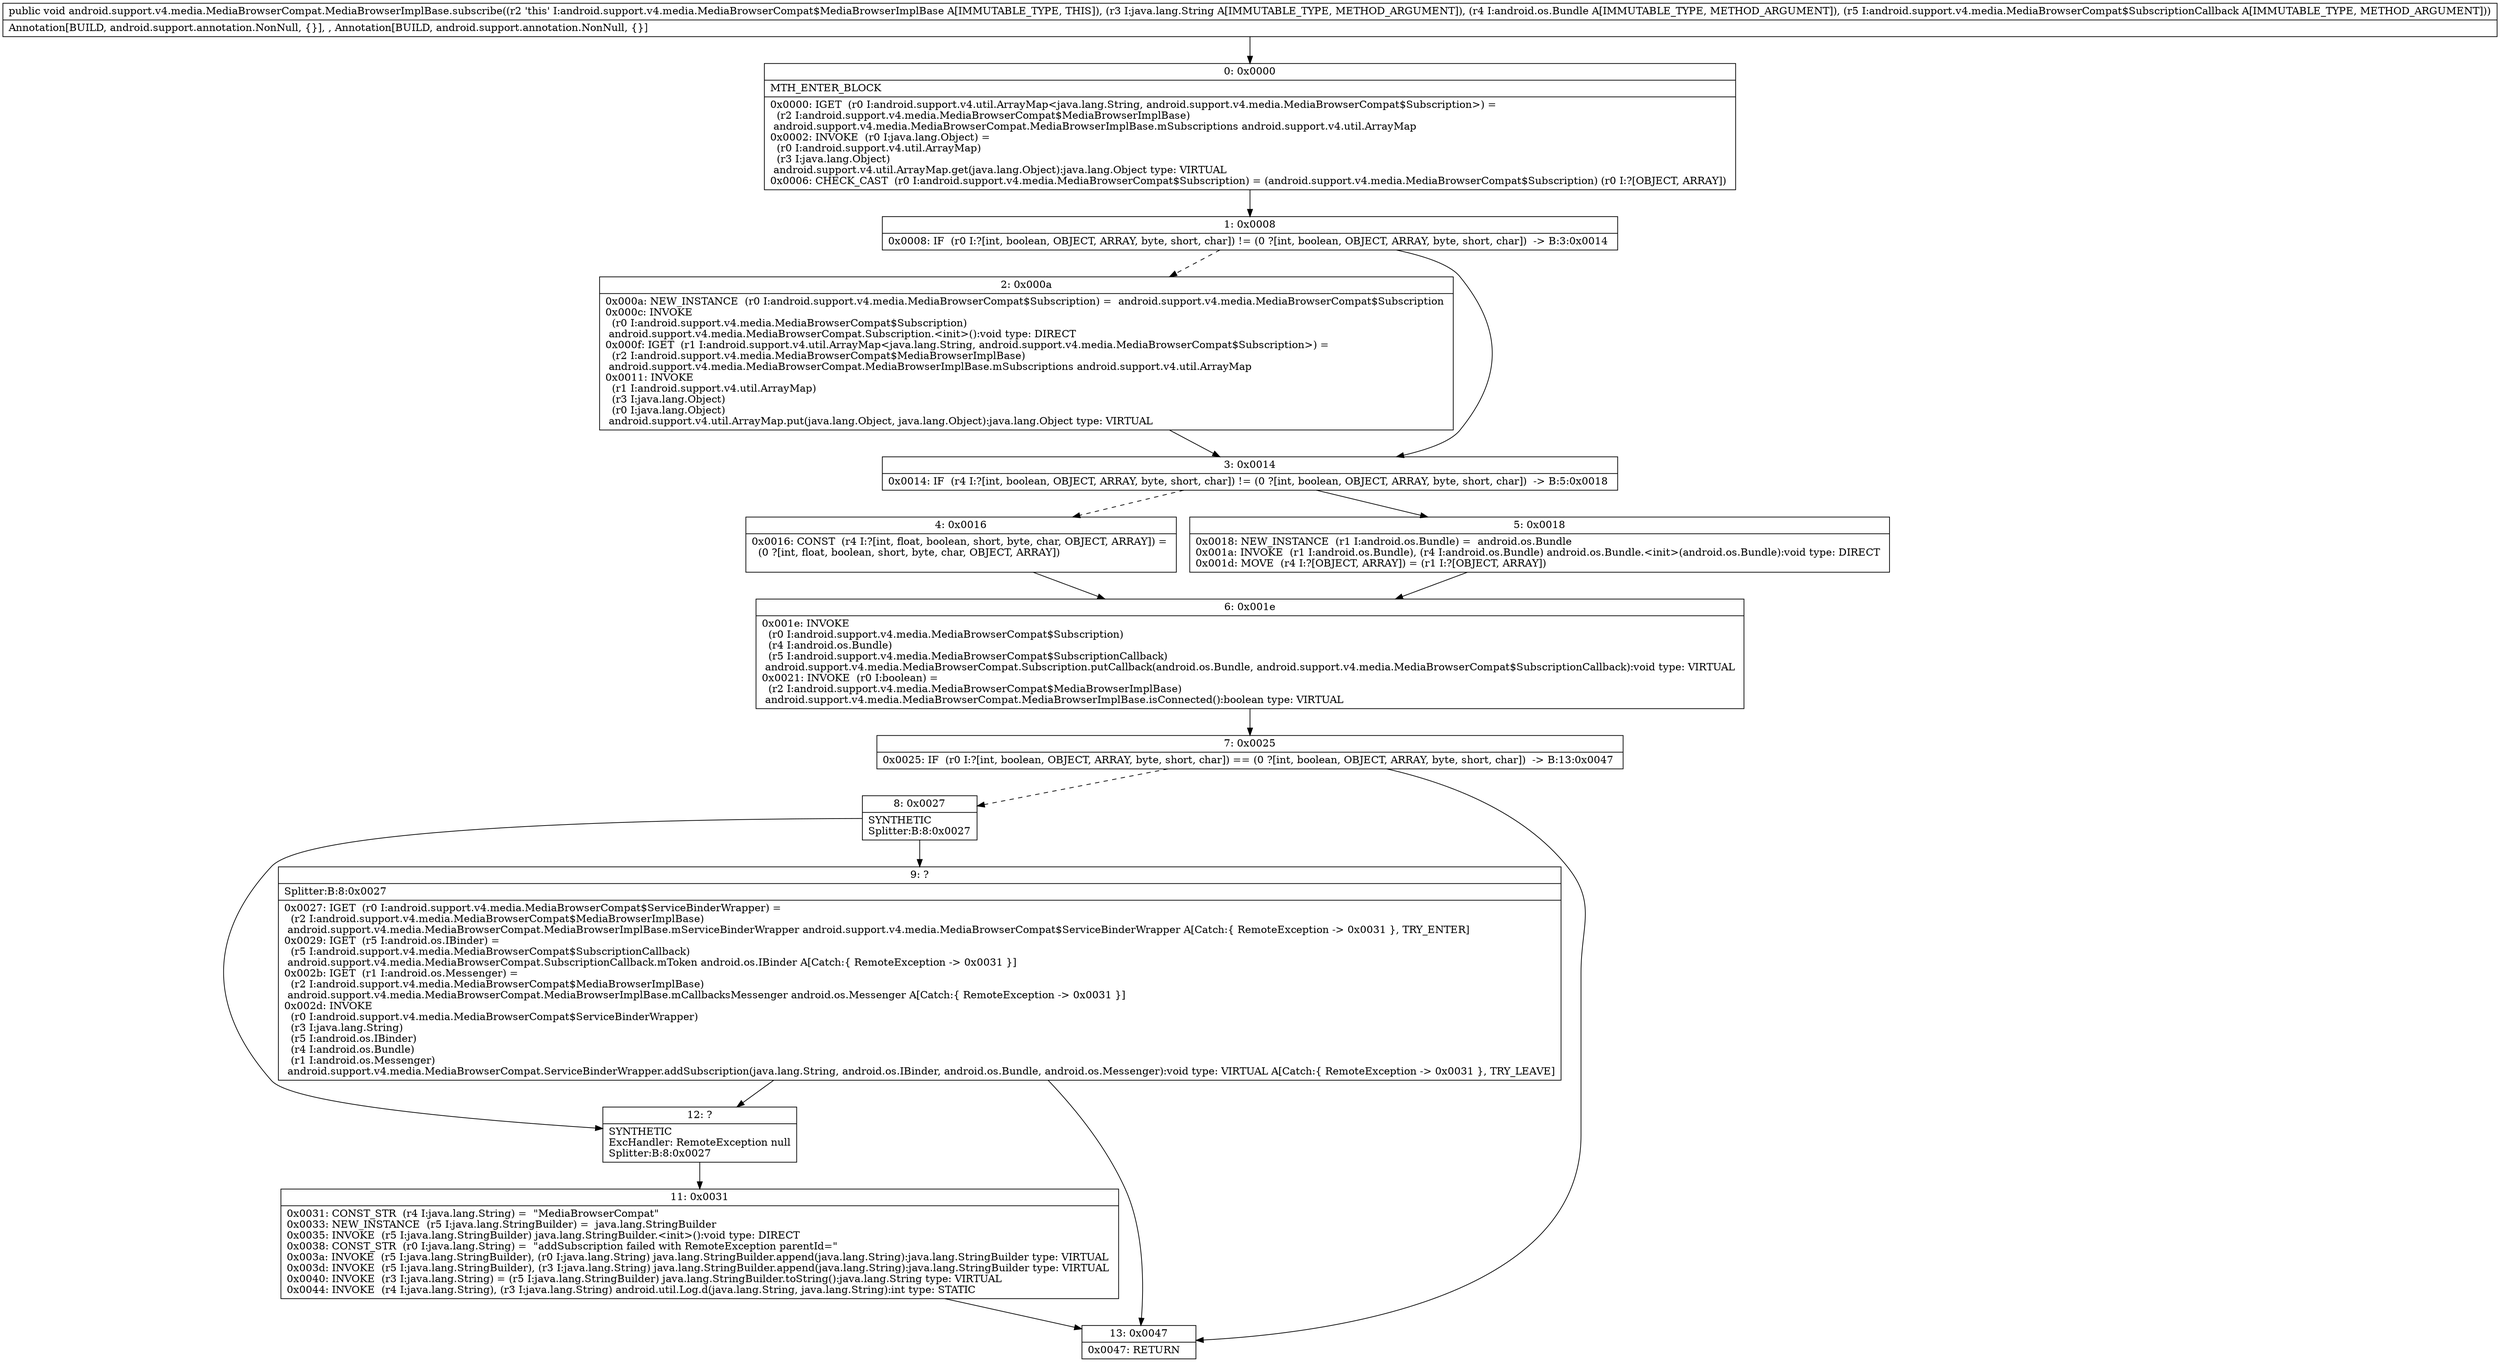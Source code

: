 digraph "CFG forandroid.support.v4.media.MediaBrowserCompat.MediaBrowserImplBase.subscribe(Ljava\/lang\/String;Landroid\/os\/Bundle;Landroid\/support\/v4\/media\/MediaBrowserCompat$SubscriptionCallback;)V" {
Node_0 [shape=record,label="{0\:\ 0x0000|MTH_ENTER_BLOCK\l|0x0000: IGET  (r0 I:android.support.v4.util.ArrayMap\<java.lang.String, android.support.v4.media.MediaBrowserCompat$Subscription\>) = \l  (r2 I:android.support.v4.media.MediaBrowserCompat$MediaBrowserImplBase)\l android.support.v4.media.MediaBrowserCompat.MediaBrowserImplBase.mSubscriptions android.support.v4.util.ArrayMap \l0x0002: INVOKE  (r0 I:java.lang.Object) = \l  (r0 I:android.support.v4.util.ArrayMap)\l  (r3 I:java.lang.Object)\l android.support.v4.util.ArrayMap.get(java.lang.Object):java.lang.Object type: VIRTUAL \l0x0006: CHECK_CAST  (r0 I:android.support.v4.media.MediaBrowserCompat$Subscription) = (android.support.v4.media.MediaBrowserCompat$Subscription) (r0 I:?[OBJECT, ARRAY]) \l}"];
Node_1 [shape=record,label="{1\:\ 0x0008|0x0008: IF  (r0 I:?[int, boolean, OBJECT, ARRAY, byte, short, char]) != (0 ?[int, boolean, OBJECT, ARRAY, byte, short, char])  \-\> B:3:0x0014 \l}"];
Node_2 [shape=record,label="{2\:\ 0x000a|0x000a: NEW_INSTANCE  (r0 I:android.support.v4.media.MediaBrowserCompat$Subscription) =  android.support.v4.media.MediaBrowserCompat$Subscription \l0x000c: INVOKE  \l  (r0 I:android.support.v4.media.MediaBrowserCompat$Subscription)\l android.support.v4.media.MediaBrowserCompat.Subscription.\<init\>():void type: DIRECT \l0x000f: IGET  (r1 I:android.support.v4.util.ArrayMap\<java.lang.String, android.support.v4.media.MediaBrowserCompat$Subscription\>) = \l  (r2 I:android.support.v4.media.MediaBrowserCompat$MediaBrowserImplBase)\l android.support.v4.media.MediaBrowserCompat.MediaBrowserImplBase.mSubscriptions android.support.v4.util.ArrayMap \l0x0011: INVOKE  \l  (r1 I:android.support.v4.util.ArrayMap)\l  (r3 I:java.lang.Object)\l  (r0 I:java.lang.Object)\l android.support.v4.util.ArrayMap.put(java.lang.Object, java.lang.Object):java.lang.Object type: VIRTUAL \l}"];
Node_3 [shape=record,label="{3\:\ 0x0014|0x0014: IF  (r4 I:?[int, boolean, OBJECT, ARRAY, byte, short, char]) != (0 ?[int, boolean, OBJECT, ARRAY, byte, short, char])  \-\> B:5:0x0018 \l}"];
Node_4 [shape=record,label="{4\:\ 0x0016|0x0016: CONST  (r4 I:?[int, float, boolean, short, byte, char, OBJECT, ARRAY]) = \l  (0 ?[int, float, boolean, short, byte, char, OBJECT, ARRAY])\l \l}"];
Node_5 [shape=record,label="{5\:\ 0x0018|0x0018: NEW_INSTANCE  (r1 I:android.os.Bundle) =  android.os.Bundle \l0x001a: INVOKE  (r1 I:android.os.Bundle), (r4 I:android.os.Bundle) android.os.Bundle.\<init\>(android.os.Bundle):void type: DIRECT \l0x001d: MOVE  (r4 I:?[OBJECT, ARRAY]) = (r1 I:?[OBJECT, ARRAY]) \l}"];
Node_6 [shape=record,label="{6\:\ 0x001e|0x001e: INVOKE  \l  (r0 I:android.support.v4.media.MediaBrowserCompat$Subscription)\l  (r4 I:android.os.Bundle)\l  (r5 I:android.support.v4.media.MediaBrowserCompat$SubscriptionCallback)\l android.support.v4.media.MediaBrowserCompat.Subscription.putCallback(android.os.Bundle, android.support.v4.media.MediaBrowserCompat$SubscriptionCallback):void type: VIRTUAL \l0x0021: INVOKE  (r0 I:boolean) = \l  (r2 I:android.support.v4.media.MediaBrowserCompat$MediaBrowserImplBase)\l android.support.v4.media.MediaBrowserCompat.MediaBrowserImplBase.isConnected():boolean type: VIRTUAL \l}"];
Node_7 [shape=record,label="{7\:\ 0x0025|0x0025: IF  (r0 I:?[int, boolean, OBJECT, ARRAY, byte, short, char]) == (0 ?[int, boolean, OBJECT, ARRAY, byte, short, char])  \-\> B:13:0x0047 \l}"];
Node_8 [shape=record,label="{8\:\ 0x0027|SYNTHETIC\lSplitter:B:8:0x0027\l}"];
Node_9 [shape=record,label="{9\:\ ?|Splitter:B:8:0x0027\l|0x0027: IGET  (r0 I:android.support.v4.media.MediaBrowserCompat$ServiceBinderWrapper) = \l  (r2 I:android.support.v4.media.MediaBrowserCompat$MediaBrowserImplBase)\l android.support.v4.media.MediaBrowserCompat.MediaBrowserImplBase.mServiceBinderWrapper android.support.v4.media.MediaBrowserCompat$ServiceBinderWrapper A[Catch:\{ RemoteException \-\> 0x0031 \}, TRY_ENTER]\l0x0029: IGET  (r5 I:android.os.IBinder) = \l  (r5 I:android.support.v4.media.MediaBrowserCompat$SubscriptionCallback)\l android.support.v4.media.MediaBrowserCompat.SubscriptionCallback.mToken android.os.IBinder A[Catch:\{ RemoteException \-\> 0x0031 \}]\l0x002b: IGET  (r1 I:android.os.Messenger) = \l  (r2 I:android.support.v4.media.MediaBrowserCompat$MediaBrowserImplBase)\l android.support.v4.media.MediaBrowserCompat.MediaBrowserImplBase.mCallbacksMessenger android.os.Messenger A[Catch:\{ RemoteException \-\> 0x0031 \}]\l0x002d: INVOKE  \l  (r0 I:android.support.v4.media.MediaBrowserCompat$ServiceBinderWrapper)\l  (r3 I:java.lang.String)\l  (r5 I:android.os.IBinder)\l  (r4 I:android.os.Bundle)\l  (r1 I:android.os.Messenger)\l android.support.v4.media.MediaBrowserCompat.ServiceBinderWrapper.addSubscription(java.lang.String, android.os.IBinder, android.os.Bundle, android.os.Messenger):void type: VIRTUAL A[Catch:\{ RemoteException \-\> 0x0031 \}, TRY_LEAVE]\l}"];
Node_11 [shape=record,label="{11\:\ 0x0031|0x0031: CONST_STR  (r4 I:java.lang.String) =  \"MediaBrowserCompat\" \l0x0033: NEW_INSTANCE  (r5 I:java.lang.StringBuilder) =  java.lang.StringBuilder \l0x0035: INVOKE  (r5 I:java.lang.StringBuilder) java.lang.StringBuilder.\<init\>():void type: DIRECT \l0x0038: CONST_STR  (r0 I:java.lang.String) =  \"addSubscription failed with RemoteException parentId=\" \l0x003a: INVOKE  (r5 I:java.lang.StringBuilder), (r0 I:java.lang.String) java.lang.StringBuilder.append(java.lang.String):java.lang.StringBuilder type: VIRTUAL \l0x003d: INVOKE  (r5 I:java.lang.StringBuilder), (r3 I:java.lang.String) java.lang.StringBuilder.append(java.lang.String):java.lang.StringBuilder type: VIRTUAL \l0x0040: INVOKE  (r3 I:java.lang.String) = (r5 I:java.lang.StringBuilder) java.lang.StringBuilder.toString():java.lang.String type: VIRTUAL \l0x0044: INVOKE  (r4 I:java.lang.String), (r3 I:java.lang.String) android.util.Log.d(java.lang.String, java.lang.String):int type: STATIC \l}"];
Node_12 [shape=record,label="{12\:\ ?|SYNTHETIC\lExcHandler: RemoteException null\lSplitter:B:8:0x0027\l}"];
Node_13 [shape=record,label="{13\:\ 0x0047|0x0047: RETURN   \l}"];
MethodNode[shape=record,label="{public void android.support.v4.media.MediaBrowserCompat.MediaBrowserImplBase.subscribe((r2 'this' I:android.support.v4.media.MediaBrowserCompat$MediaBrowserImplBase A[IMMUTABLE_TYPE, THIS]), (r3 I:java.lang.String A[IMMUTABLE_TYPE, METHOD_ARGUMENT]), (r4 I:android.os.Bundle A[IMMUTABLE_TYPE, METHOD_ARGUMENT]), (r5 I:android.support.v4.media.MediaBrowserCompat$SubscriptionCallback A[IMMUTABLE_TYPE, METHOD_ARGUMENT]))  | Annotation[BUILD, android.support.annotation.NonNull, \{\}], , Annotation[BUILD, android.support.annotation.NonNull, \{\}]\l}"];
MethodNode -> Node_0;
Node_0 -> Node_1;
Node_1 -> Node_2[style=dashed];
Node_1 -> Node_3;
Node_2 -> Node_3;
Node_3 -> Node_4[style=dashed];
Node_3 -> Node_5;
Node_4 -> Node_6;
Node_5 -> Node_6;
Node_6 -> Node_7;
Node_7 -> Node_8[style=dashed];
Node_7 -> Node_13;
Node_8 -> Node_9;
Node_8 -> Node_12;
Node_9 -> Node_12;
Node_9 -> Node_13;
Node_11 -> Node_13;
Node_12 -> Node_11;
}

